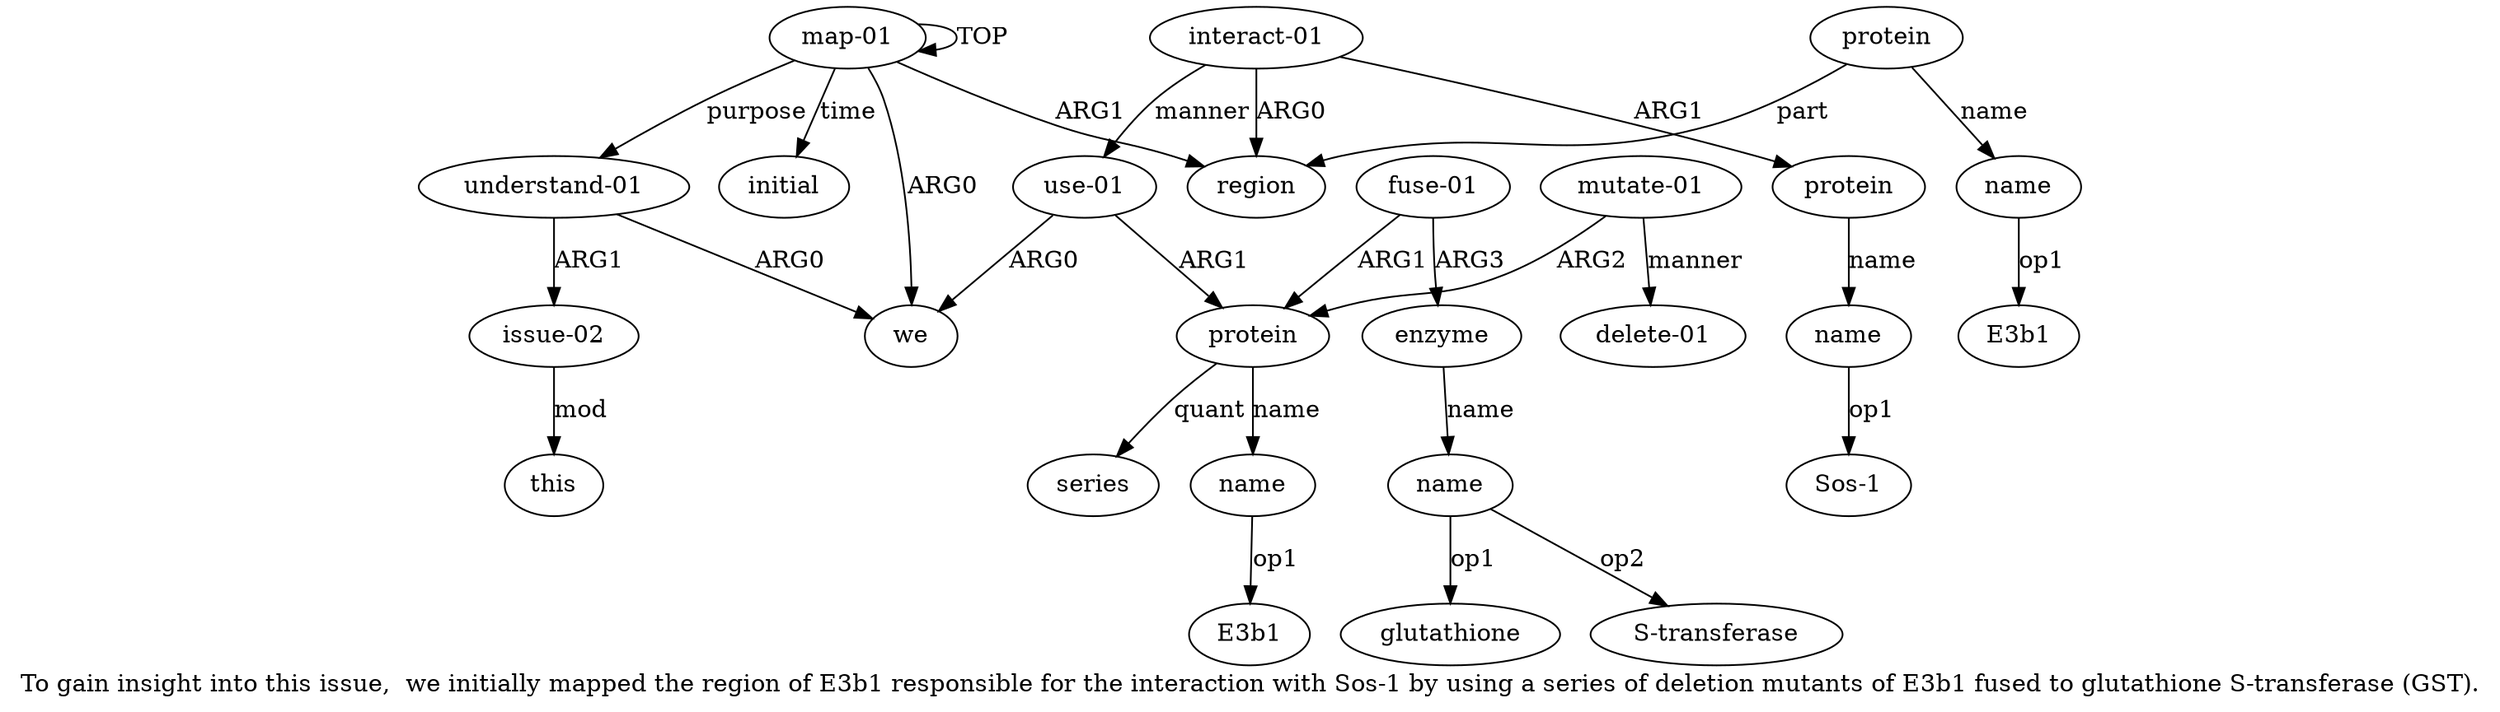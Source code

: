 digraph  {
	graph [label="To gain insight into this issue,  we initially mapped the region of E3b1 responsible for the interaction with Sos-1 by using a series \
of deletion mutants of E3b1 fused to glutathione S-transferase (GST)."];
	node [label="\N"];
	a20	 [color=black,
		gold_ind=20,
		gold_label=initial,
		label=initial,
		test_ind=20,
		test_label=initial];
	"a10 E3b1"	 [color=black,
		gold_ind=-1,
		gold_label=E3b1,
		label=E3b1,
		test_ind=-1,
		test_label=E3b1];
	"a7 Sos-1"	 [color=black,
		gold_ind=-1,
		gold_label="Sos-1",
		label="Sos-1",
		test_ind=-1,
		test_label="Sos-1"];
	"a4 E3b1"	 [color=black,
		gold_ind=-1,
		gold_label=E3b1,
		label=E3b1,
		test_ind=-1,
		test_label=E3b1];
	a15	 [color=black,
		gold_ind=15,
		gold_label="mutate-01",
		label="mutate-01",
		test_ind=15,
		test_label="mutate-01"];
	a16	 [color=black,
		gold_ind=16,
		gold_label="delete-01",
		label="delete-01",
		test_ind=16,
		test_label="delete-01"];
	a15 -> a16 [key=0,
	color=black,
	gold_label=manner,
	label=manner,
	test_label=manner];
a9 [color=black,
	gold_ind=9,
	gold_label=protein,
	label=protein,
	test_ind=9,
	test_label=protein];
a15 -> a9 [key=0,
color=black,
gold_label=ARG2,
label=ARG2,
test_label=ARG2];
a14 [color=black,
gold_ind=14,
gold_label=series,
label=series,
test_ind=14,
test_label=series];
a17 [color=black,
gold_ind=17,
gold_label="understand-01",
label="understand-01",
test_ind=17,
test_label="understand-01"];
a18 [color=black,
gold_ind=18,
gold_label="issue-02",
label="issue-02",
test_ind=18,
test_label="issue-02"];
a17 -> a18 [key=0,
color=black,
gold_label=ARG1,
label=ARG1,
test_label=ARG1];
a1 [color=black,
gold_ind=1,
gold_label=we,
label=we,
test_ind=1,
test_label=we];
a17 -> a1 [key=0,
color=black,
gold_label=ARG0,
label=ARG0,
test_label=ARG0];
a11 [color=black,
gold_ind=11,
gold_label="fuse-01",
label="fuse-01",
test_ind=11,
test_label="fuse-01"];
a12 [color=black,
gold_ind=12,
gold_label=enzyme,
label=enzyme,
test_ind=12,
test_label=enzyme];
a11 -> a12 [key=0,
color=black,
gold_label=ARG3,
label=ARG3,
test_label=ARG3];
a11 -> a9 [key=0,
color=black,
gold_label=ARG1,
label=ARG1,
test_label=ARG1];
a10 [color=black,
gold_ind=10,
gold_label=name,
label=name,
test_ind=10,
test_label=name];
a10 -> "a10 E3b1" [key=0,
color=black,
gold_label=op1,
label=op1,
test_label=op1];
a13 [color=black,
gold_ind=13,
gold_label=name,
label=name,
test_ind=13,
test_label=name];
"a13 S-transferase" [color=black,
gold_ind=-1,
gold_label="S-transferase",
label="S-transferase",
test_ind=-1,
test_label="S-transferase"];
a13 -> "a13 S-transferase" [key=0,
color=black,
gold_label=op2,
label=op2,
test_label=op2];
"a13 glutathione" [color=black,
gold_ind=-1,
gold_label=glutathione,
label=glutathione,
test_ind=-1,
test_label=glutathione];
a13 -> "a13 glutathione" [key=0,
color=black,
gold_label=op1,
label=op1,
test_label=op1];
a12 -> a13 [key=0,
color=black,
gold_label=name,
label=name,
test_label=name];
a19 [color=black,
gold_ind=19,
gold_label=this,
label=this,
test_ind=19,
test_label=this];
a18 -> a19 [key=0,
color=black,
gold_label=mod,
label=mod,
test_label=mod];
a0 [color=black,
gold_ind=0,
gold_label="map-01",
label="map-01",
test_ind=0,
test_label="map-01"];
a0 -> a20 [key=0,
color=black,
gold_label=time,
label=time,
test_label=time];
a0 -> a17 [key=0,
color=black,
gold_label=purpose,
label=purpose,
test_label=purpose];
a0 -> a1 [key=0,
color=black,
gold_label=ARG0,
label=ARG0,
test_label=ARG0];
a0 -> a0 [key=0,
color=black,
gold_label=TOP,
label=TOP,
test_label=TOP];
a2 [color=black,
gold_ind=2,
gold_label=region,
label=region,
test_ind=2,
test_label=region];
a0 -> a2 [key=0,
color=black,
gold_label=ARG1,
label=ARG1,
test_label=ARG1];
a3 [color=black,
gold_ind=3,
gold_label=protein,
label=protein,
test_ind=3,
test_label=protein];
a3 -> a2 [key=0,
color=black,
gold_label=part,
label=part,
test_label=part];
a4 [color=black,
gold_ind=4,
gold_label=name,
label=name,
test_ind=4,
test_label=name];
a3 -> a4 [key=0,
color=black,
gold_label=name,
label=name,
test_label=name];
a5 [color=black,
gold_ind=5,
gold_label="interact-01",
label="interact-01",
test_ind=5,
test_label="interact-01"];
a5 -> a2 [key=0,
color=black,
gold_label=ARG0,
label=ARG0,
test_label=ARG0];
a6 [color=black,
gold_ind=6,
gold_label=protein,
label=protein,
test_ind=6,
test_label=protein];
a5 -> a6 [key=0,
color=black,
gold_label=ARG1,
label=ARG1,
test_label=ARG1];
a8 [color=black,
gold_ind=8,
gold_label="use-01",
label="use-01",
test_ind=8,
test_label="use-01"];
a5 -> a8 [key=0,
color=black,
gold_label=manner,
label=manner,
test_label=manner];
a4 -> "a4 E3b1" [key=0,
color=black,
gold_label=op1,
label=op1,
test_label=op1];
a7 [color=black,
gold_ind=7,
gold_label=name,
label=name,
test_ind=7,
test_label=name];
a7 -> "a7 Sos-1" [key=0,
color=black,
gold_label=op1,
label=op1,
test_label=op1];
a6 -> a7 [key=0,
color=black,
gold_label=name,
label=name,
test_label=name];
a9 -> a14 [key=0,
color=black,
gold_label=quant,
label=quant,
test_label=quant];
a9 -> a10 [key=0,
color=black,
gold_label=name,
label=name,
test_label=name];
a8 -> a1 [key=0,
color=black,
gold_label=ARG0,
label=ARG0,
test_label=ARG0];
a8 -> a9 [key=0,
color=black,
gold_label=ARG1,
label=ARG1,
test_label=ARG1];
}
